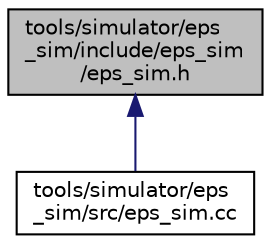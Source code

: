 digraph "tools/simulator/eps_sim/include/eps_sim/eps_sim.h"
{
 // LATEX_PDF_SIZE
  edge [fontname="Helvetica",fontsize="10",labelfontname="Helvetica",labelfontsize="10"];
  node [fontname="Helvetica",fontsize="10",shape=record];
  Node1 [label="tools/simulator/eps\l_sim/include/eps_sim\l/eps_sim.h",height=0.2,width=0.4,color="black", fillcolor="grey75", style="filled", fontcolor="black",tooltip=" "];
  Node1 -> Node2 [dir="back",color="midnightblue",fontsize="10",style="solid",fontname="Helvetica"];
  Node2 [label="tools/simulator/eps\l_sim/src/eps_sim.cc",height=0.2,width=0.4,color="black", fillcolor="white", style="filled",URL="$eps__sim_8cc.html",tooltip=" "];
}
